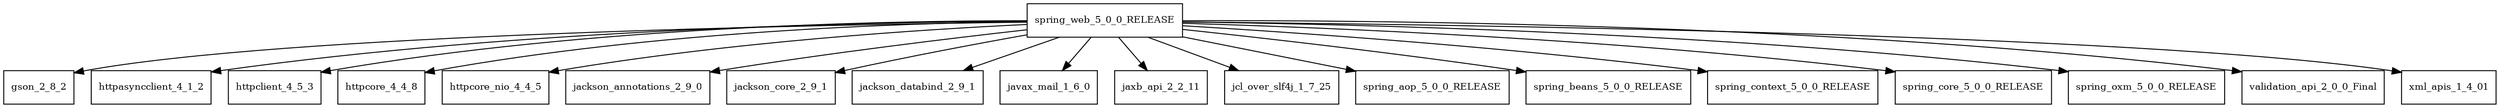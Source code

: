digraph spring_web_5_0_0_RELEASE_dependencies {
  node [shape = box, fontsize=10.0];
  spring_web_5_0_0_RELEASE -> gson_2_8_2;
  spring_web_5_0_0_RELEASE -> httpasyncclient_4_1_2;
  spring_web_5_0_0_RELEASE -> httpclient_4_5_3;
  spring_web_5_0_0_RELEASE -> httpcore_4_4_8;
  spring_web_5_0_0_RELEASE -> httpcore_nio_4_4_5;
  spring_web_5_0_0_RELEASE -> jackson_annotations_2_9_0;
  spring_web_5_0_0_RELEASE -> jackson_core_2_9_1;
  spring_web_5_0_0_RELEASE -> jackson_databind_2_9_1;
  spring_web_5_0_0_RELEASE -> javax_mail_1_6_0;
  spring_web_5_0_0_RELEASE -> jaxb_api_2_2_11;
  spring_web_5_0_0_RELEASE -> jcl_over_slf4j_1_7_25;
  spring_web_5_0_0_RELEASE -> spring_aop_5_0_0_RELEASE;
  spring_web_5_0_0_RELEASE -> spring_beans_5_0_0_RELEASE;
  spring_web_5_0_0_RELEASE -> spring_context_5_0_0_RELEASE;
  spring_web_5_0_0_RELEASE -> spring_core_5_0_0_RELEASE;
  spring_web_5_0_0_RELEASE -> spring_oxm_5_0_0_RELEASE;
  spring_web_5_0_0_RELEASE -> validation_api_2_0_0_Final;
  spring_web_5_0_0_RELEASE -> xml_apis_1_4_01;
}
